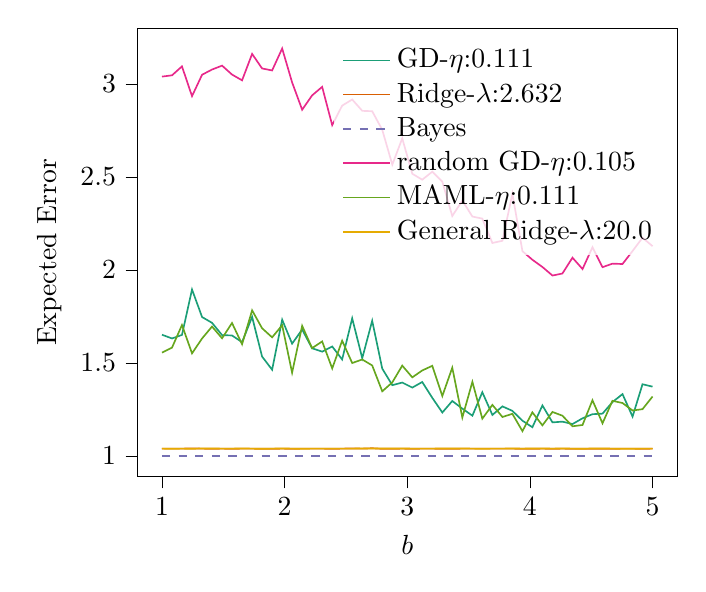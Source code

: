% This file was created with tikzplotlib v0.10.1.
\begin{tikzpicture}

\definecolor{chocolate217952}{RGB}{217,95,2}
\definecolor{darkcyan27158119}{RGB}{27,158,119}
\definecolor{darkgray176}{RGB}{176,176,176}
\definecolor{deeppink23141138}{RGB}{231,41,138}
\definecolor{lightslategray117112179}{RGB}{117,112,179}
\definecolor{olivedrab10216630}{RGB}{102,166,30}
\definecolor{orange2301712}{RGB}{230,171,2}

\begin{axis}[
legend cell align={left},
legend style={fill opacity=0.8, draw opacity=1, text opacity=1, draw=none},
tick align=outside,
tick pos=left,
x grid style={darkgray176},
xlabel={\(\displaystyle b\)},
xmin=0.8, xmax=5.2,
xtick style={color=black},
y grid style={darkgray176},
ylabel={Expected Error},
ymin=0.89, ymax=3.299,
ytick style={color=black}
]
\addplot [semithick, darkcyan27158119]
table {%
1 1.652
1.082 1.632
1.163 1.651
1.245 1.895
1.327 1.747
1.408 1.716
1.49 1.65
1.571 1.648
1.653 1.612
1.735 1.748
1.816 1.535
1.898 1.464
1.98 1.733
2.061 1.604
2.143 1.68
2.224 1.579
2.306 1.561
2.388 1.589
2.469 1.519
2.551 1.74
2.633 1.526
2.714 1.727
2.796 1.47
2.878 1.381
2.959 1.395
3.041 1.368
3.122 1.398
3.204 1.313
3.286 1.234
3.367 1.296
3.449 1.255
3.531 1.217
3.612 1.343
3.694 1.221
3.776 1.267
3.857 1.243
3.939 1.19
4.02 1.155
4.102 1.272
4.184 1.181
4.265 1.185
4.347 1.172
4.429 1.203
4.51 1.225
4.592 1.228
4.673 1.29
4.755 1.333
4.837 1.212
4.918 1.386
5 1.373
};
\addlegendentry{GD-$\eta$:0.111}
\addplot [semithick, chocolate217952]
table {%
1 1.04
1.082 1.04
1.163 1.04
1.245 1.041
1.327 1.04
1.408 1.039
1.49 1.04
1.571 1.039
1.653 1.04
1.735 1.04
1.816 1.039
1.898 1.039
1.98 1.04
2.061 1.039
2.143 1.04
2.224 1.04
2.306 1.04
2.388 1.039
2.469 1.04
2.551 1.041
2.633 1.04
2.714 1.042
2.796 1.039
2.878 1.039
2.959 1.04
3.041 1.039
3.122 1.04
3.204 1.04
3.286 1.039
3.367 1.039
3.449 1.04
3.531 1.04
3.612 1.04
3.694 1.04
3.776 1.04
3.857 1.04
3.939 1.039
4.02 1.039
4.102 1.04
4.184 1.039
4.265 1.04
4.347 1.039
4.429 1.039
4.51 1.039
4.592 1.039
4.673 1.039
4.755 1.04
4.837 1.04
4.918 1.039
5 1.04
};
\addlegendentry{Ridge-$\lambda$:2.632}
\addplot [semithick, lightslategray117112179, dashed]
table {%
1 1.0
1.082 1.0
1.163 1.0
1.245 1.0
1.327 1.0
1.408 1.0
1.49 1.0
1.571 1.0
1.653 1.0
1.735 1.0
1.816 1.0
1.898 1.0
1.98 1.0
2.061 1.0
2.143 1.0
2.224 1.0
2.306 1.0
2.388 1.0
2.469 1.0
2.551 1.0
2.633 1.0
2.714 1.0
2.796 1.0
2.878 1.0
2.959 1.0
3.041 1.0
3.122 1.0
3.204 1.0
3.286 1.0
3.367 1.0
3.449 1.0
3.531 1.0
3.612 1.0
3.694 1.0
3.776 1.0
3.857 1.0
3.939 1.0
4.02 1.0
4.102 1.0
4.184 1.0
4.265 1.0
4.347 1.0
4.429 1.0
4.51 1.0
4.592 1.0
4.673 1.0
4.755 1.0
4.837 1.0
4.918 1.0
5 1.0
};
\addlegendentry{Bayes}
\addplot [semithick, deeppink23141138]
table {%
1 3.039
1.082 3.046
1.163 3.094
1.245 2.934
1.327 3.049
1.408 3.077
1.49 3.098
1.571 3.05
1.653 3.019
1.735 3.161
1.816 3.083
1.898 3.072
1.98 3.19
2.061 3.008
2.143 2.861
2.224 2.938
2.306 2.984
2.388 2.778
2.469 2.883
2.551 2.916
2.633 2.855
2.714 2.853
2.796 2.753
2.878 2.566
2.959 2.707
3.041 2.517
3.122 2.485
3.204 2.528
3.286 2.474
3.367 2.29
3.449 2.373
3.531 2.287
3.612 2.276
3.694 2.145
3.776 2.157
3.857 2.41
3.939 2.101
4.02 2.055
4.102 2.016
4.184 1.97
4.265 1.981
4.347 2.066
4.429 2.005
4.51 2.122
4.592 2.015
4.673 2.034
4.755 2.032
4.837 2.102
4.918 2.173
5 2.128
};
\addlegendentry{random GD-$\eta$:0.105}
\addplot [semithick, olivedrab10216630]
table {%
1 1.556
1.082 1.583
1.163 1.704
1.245 1.552
1.327 1.632
1.408 1.696
1.49 1.633
1.571 1.715
1.653 1.601
1.735 1.783
1.816 1.687
1.898 1.638
1.98 1.703
2.061 1.448
2.143 1.7
2.224 1.58
2.306 1.616
2.388 1.471
2.469 1.62
2.551 1.5
2.633 1.519
2.714 1.487
2.796 1.348
2.878 1.396
2.959 1.486
3.041 1.423
3.122 1.46
3.204 1.485
3.286 1.323
3.367 1.475
3.449 1.207
3.531 1.399
3.612 1.201
3.694 1.275
3.776 1.21
3.857 1.227
3.939 1.134
4.02 1.235
4.102 1.165
4.184 1.237
4.265 1.217
4.347 1.16
4.429 1.167
4.51 1.3
4.592 1.176
4.673 1.297
4.755 1.285
4.837 1.245
4.918 1.252
5 1.32
};
\addlegendentry{MAML-$\eta$:0.111}
\addplot [semithick, orange2301712]
table {%
1 1.04
1.082 1.039
1.163 1.04
1.245 1.039
1.327 1.041
1.408 1.041
1.49 1.04
1.571 1.04
1.653 1.041
1.735 1.04
1.816 1.039
1.898 1.04
1.98 1.041
2.061 1.04
2.143 1.039
2.224 1.04
2.306 1.04
2.388 1.04
2.469 1.04
2.551 1.04
2.633 1.041
2.714 1.041
2.796 1.041
2.878 1.041
2.959 1.041
3.041 1.04
3.122 1.04
3.204 1.04
3.286 1.041
3.367 1.041
3.449 1.041
3.531 1.04
3.612 1.039
3.694 1.04
3.776 1.04
3.857 1.041
3.939 1.04
4.02 1.041
4.102 1.041
4.184 1.04
4.265 1.041
4.347 1.04
4.429 1.039
4.51 1.041
4.592 1.041
4.673 1.04
4.755 1.039
4.837 1.039
4.918 1.04
5 1.04
};
\addlegendentry{General Ridge-$\lambda$:20.0}
\end{axis}

\end{tikzpicture}
